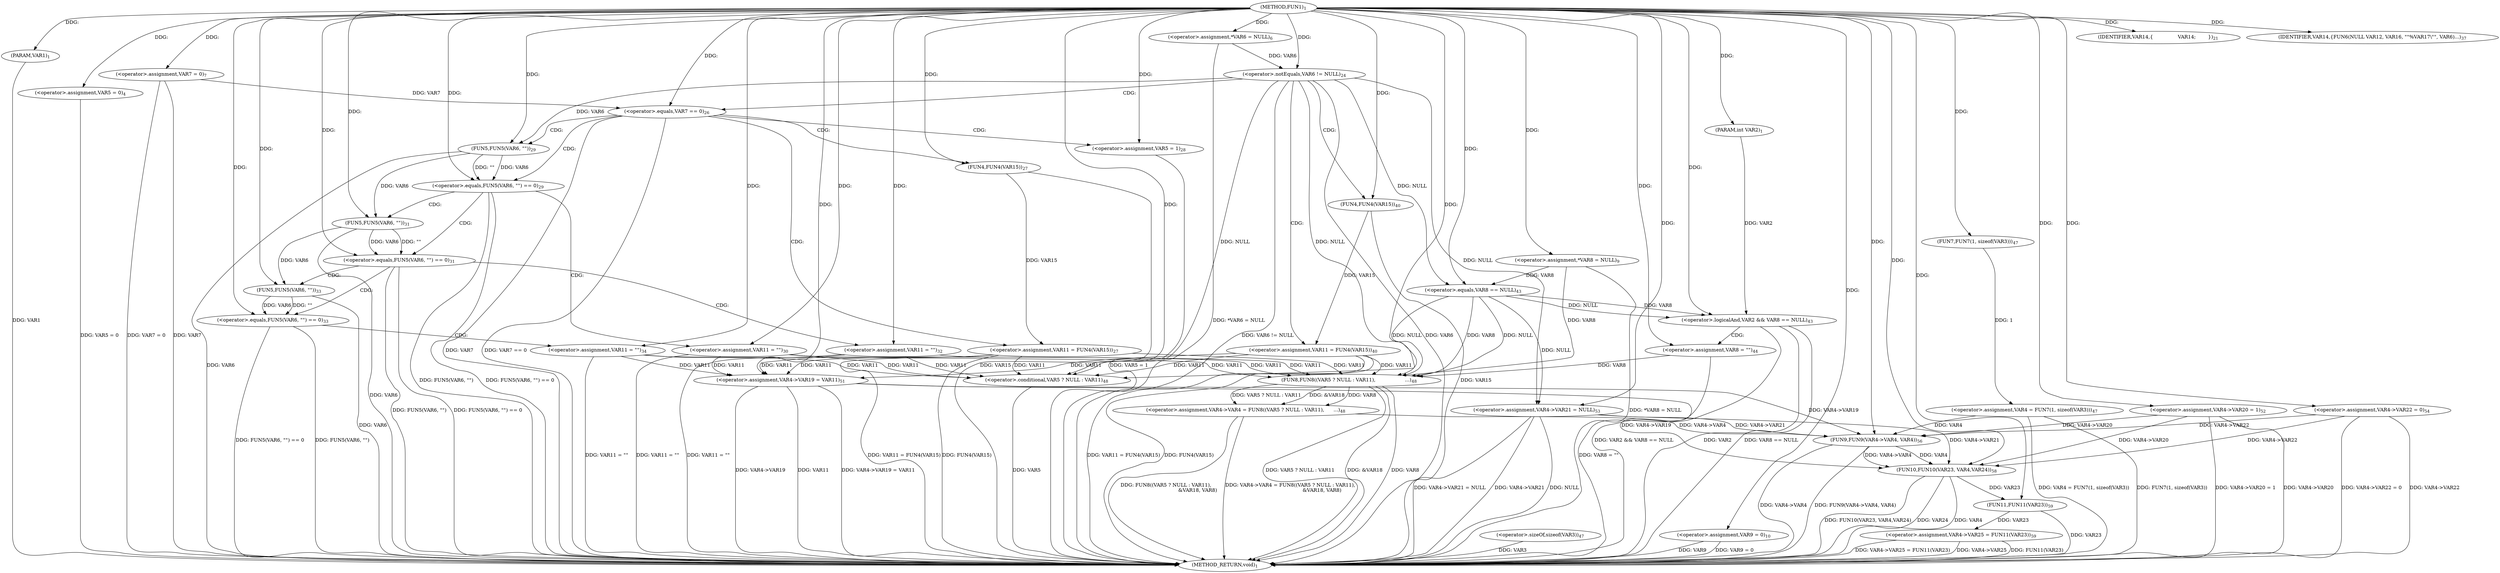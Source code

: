 digraph "FUN1" {  
"8" [label = <(METHOD,FUN1)<SUB>1</SUB>> ]
"163" [label = <(METHOD_RETURN,void)<SUB>1</SUB>> ]
"9" [label = <(PARAM,VAR1)<SUB>1</SUB>> ]
"10" [label = <(PARAM,int VAR2)<SUB>1</SUB>> ]
"14" [label = <(&lt;operator&gt;.assignment,VAR5 = 0)<SUB>4</SUB>> ]
"18" [label = <(&lt;operator&gt;.assignment,*VAR6 = NULL)<SUB>6</SUB>> ]
"22" [label = <(&lt;operator&gt;.assignment,VAR7 = 0)<SUB>7</SUB>> ]
"26" [label = <(&lt;operator&gt;.assignment,*VAR8 = NULL)<SUB>9</SUB>> ]
"30" [label = <(&lt;operator&gt;.assignment,VAR9 = 0)<SUB>10</SUB>> ]
"110" [label = <(&lt;operator&gt;.assignment,VAR4 = FUN7(1, sizeof(VAR3)))<SUB>47</SUB>> ]
"116" [label = <(&lt;operator&gt;.assignment,VAR4-&gt;VAR4 = FUN8((VAR5 ? NULL : VAR11),
      ...)<SUB>48</SUB>> ]
"128" [label = <(&lt;operator&gt;.assignment,VAR4-&gt;VAR19 = VAR11)<SUB>51</SUB>> ]
"133" [label = <(&lt;operator&gt;.assignment,VAR4-&gt;VAR20 = 1)<SUB>52</SUB>> ]
"138" [label = <(&lt;operator&gt;.assignment,VAR4-&gt;VAR21 = NULL)<SUB>53</SUB>> ]
"143" [label = <(&lt;operator&gt;.assignment,VAR4-&gt;VAR22 = 0)<SUB>54</SUB>> ]
"148" [label = <(FUN9,FUN9(VAR4-&gt;VAR4, VAR4))<SUB>56</SUB>> ]
"153" [label = <(FUN10,FUN10(VAR23, VAR4,VAR24))<SUB>58</SUB>> ]
"157" [label = <(&lt;operator&gt;.assignment,VAR4-&gt;VAR25 = FUN11(VAR23))<SUB>59</SUB>> ]
"39" [label = <(&lt;operator&gt;.notEquals,VAR6 != NULL)<SUB>24</SUB>> ]
"101" [label = <(&lt;operator&gt;.logicalAnd,VAR2 &amp;&amp; VAR8 == NULL)<SUB>43</SUB>> ]
"37" [label = <(IDENTIFIER,VAR14,{
                VAR14;
        })<SUB>21</SUB>> ]
"107" [label = <(&lt;operator&gt;.assignment,VAR8 = &quot;&quot;)<SUB>44</SUB>> ]
"112" [label = <(FUN7,FUN7(1, sizeof(VAR3)))<SUB>47</SUB>> ]
"120" [label = <(FUN8,FUN8((VAR5 ? NULL : VAR11),
                   ...)<SUB>48</SUB>> ]
"161" [label = <(FUN11,FUN11(VAR23))<SUB>59</SUB>> ]
"44" [label = <(&lt;operator&gt;.equals,VAR7 == 0)<SUB>26</SUB>> ]
"96" [label = <(&lt;operator&gt;.assignment,VAR11 = FUN4(VAR15))<SUB>40</SUB>> ]
"103" [label = <(&lt;operator&gt;.equals,VAR8 == NULL)<SUB>43</SUB>> ]
"114" [label = <(&lt;operator&gt;.sizeOf,sizeof(VAR3))<SUB>47</SUB>> ]
"121" [label = <(&lt;operator&gt;.conditional,VAR5 ? NULL : VAR11)<SUB>48</SUB>> ]
"48" [label = <(&lt;operator&gt;.assignment,VAR11 = FUN4(VAR15))<SUB>27</SUB>> ]
"52" [label = <(&lt;operator&gt;.assignment,VAR5 = 1)<SUB>28</SUB>> ]
"98" [label = <(FUN4,FUN4(VAR15))<SUB>40</SUB>> ]
"50" [label = <(FUN4,FUN4(VAR15))<SUB>27</SUB>> ]
"58" [label = <(&lt;operator&gt;.equals,FUN5(VAR6, &quot;&quot;) == 0)<SUB>29</SUB>> ]
"64" [label = <(&lt;operator&gt;.assignment,VAR11 = &quot;&quot;)<SUB>30</SUB>> ]
"59" [label = <(FUN5,FUN5(VAR6, &quot;&quot;))<SUB>29</SUB>> ]
"70" [label = <(&lt;operator&gt;.equals,FUN5(VAR6, &quot;&quot;) == 0)<SUB>31</SUB>> ]
"76" [label = <(&lt;operator&gt;.assignment,VAR11 = &quot;&quot;)<SUB>32</SUB>> ]
"71" [label = <(FUN5,FUN5(VAR6, &quot;&quot;))<SUB>31</SUB>> ]
"82" [label = <(&lt;operator&gt;.equals,FUN5(VAR6, &quot;&quot;) == 0)<SUB>33</SUB>> ]
"88" [label = <(&lt;operator&gt;.assignment,VAR11 = &quot;&quot;)<SUB>34</SUB>> ]
"83" [label = <(FUN5,FUN5(VAR6, &quot;&quot;))<SUB>33</SUB>> ]
"93" [label = <(IDENTIFIER,VAR14,{
			FUN6(NULL VAR12, VAR16, &quot;&quot;%VAR17\&quot;&quot;, VAR6)...)<SUB>37</SUB>> ]
  "9" -> "163"  [ label = "DDG: VAR1"] 
  "14" -> "163"  [ label = "DDG: VAR5 = 0"] 
  "18" -> "163"  [ label = "DDG: *VAR6 = NULL"] 
  "22" -> "163"  [ label = "DDG: VAR7"] 
  "22" -> "163"  [ label = "DDG: VAR7 = 0"] 
  "26" -> "163"  [ label = "DDG: *VAR8 = NULL"] 
  "30" -> "163"  [ label = "DDG: VAR9"] 
  "30" -> "163"  [ label = "DDG: VAR9 = 0"] 
  "39" -> "163"  [ label = "DDG: VAR6"] 
  "39" -> "163"  [ label = "DDG: VAR6 != NULL"] 
  "98" -> "163"  [ label = "DDG: VAR15"] 
  "96" -> "163"  [ label = "DDG: FUN4(VAR15)"] 
  "96" -> "163"  [ label = "DDG: VAR11 = FUN4(VAR15)"] 
  "44" -> "163"  [ label = "DDG: VAR7"] 
  "44" -> "163"  [ label = "DDG: VAR7 == 0"] 
  "59" -> "163"  [ label = "DDG: VAR6"] 
  "58" -> "163"  [ label = "DDG: FUN5(VAR6, &quot;&quot;)"] 
  "58" -> "163"  [ label = "DDG: FUN5(VAR6, &quot;&quot;) == 0"] 
  "71" -> "163"  [ label = "DDG: VAR6"] 
  "70" -> "163"  [ label = "DDG: FUN5(VAR6, &quot;&quot;)"] 
  "70" -> "163"  [ label = "DDG: FUN5(VAR6, &quot;&quot;) == 0"] 
  "83" -> "163"  [ label = "DDG: VAR6"] 
  "82" -> "163"  [ label = "DDG: FUN5(VAR6, &quot;&quot;)"] 
  "82" -> "163"  [ label = "DDG: FUN5(VAR6, &quot;&quot;) == 0"] 
  "88" -> "163"  [ label = "DDG: VAR11 = &quot;&quot;"] 
  "76" -> "163"  [ label = "DDG: VAR11 = &quot;&quot;"] 
  "64" -> "163"  [ label = "DDG: VAR11 = &quot;&quot;"] 
  "50" -> "163"  [ label = "DDG: VAR15"] 
  "48" -> "163"  [ label = "DDG: FUN4(VAR15)"] 
  "48" -> "163"  [ label = "DDG: VAR11 = FUN4(VAR15)"] 
  "52" -> "163"  [ label = "DDG: VAR5 = 1"] 
  "101" -> "163"  [ label = "DDG: VAR2"] 
  "101" -> "163"  [ label = "DDG: VAR8 == NULL"] 
  "101" -> "163"  [ label = "DDG: VAR2 &amp;&amp; VAR8 == NULL"] 
  "107" -> "163"  [ label = "DDG: VAR8 = &quot;&quot;"] 
  "110" -> "163"  [ label = "DDG: FUN7(1, sizeof(VAR3))"] 
  "110" -> "163"  [ label = "DDG: VAR4 = FUN7(1, sizeof(VAR3))"] 
  "121" -> "163"  [ label = "DDG: VAR5"] 
  "120" -> "163"  [ label = "DDG: VAR5 ? NULL : VAR11"] 
  "120" -> "163"  [ label = "DDG: &amp;VAR18"] 
  "120" -> "163"  [ label = "DDG: VAR8"] 
  "116" -> "163"  [ label = "DDG: FUN8((VAR5 ? NULL : VAR11),
                                         &amp;VAR18, VAR8)"] 
  "116" -> "163"  [ label = "DDG: VAR4-&gt;VAR4 = FUN8((VAR5 ? NULL : VAR11),
                                         &amp;VAR18, VAR8)"] 
  "128" -> "163"  [ label = "DDG: VAR4-&gt;VAR19"] 
  "128" -> "163"  [ label = "DDG: VAR11"] 
  "128" -> "163"  [ label = "DDG: VAR4-&gt;VAR19 = VAR11"] 
  "133" -> "163"  [ label = "DDG: VAR4-&gt;VAR20"] 
  "133" -> "163"  [ label = "DDG: VAR4-&gt;VAR20 = 1"] 
  "138" -> "163"  [ label = "DDG: VAR4-&gt;VAR21"] 
  "138" -> "163"  [ label = "DDG: NULL"] 
  "138" -> "163"  [ label = "DDG: VAR4-&gt;VAR21 = NULL"] 
  "143" -> "163"  [ label = "DDG: VAR4-&gt;VAR22"] 
  "143" -> "163"  [ label = "DDG: VAR4-&gt;VAR22 = 0"] 
  "148" -> "163"  [ label = "DDG: VAR4-&gt;VAR4"] 
  "148" -> "163"  [ label = "DDG: FUN9(VAR4-&gt;VAR4, VAR4)"] 
  "153" -> "163"  [ label = "DDG: VAR4"] 
  "153" -> "163"  [ label = "DDG: FUN10(VAR23, VAR4,VAR24)"] 
  "157" -> "163"  [ label = "DDG: VAR4-&gt;VAR25"] 
  "161" -> "163"  [ label = "DDG: VAR23"] 
  "157" -> "163"  [ label = "DDG: FUN11(VAR23)"] 
  "157" -> "163"  [ label = "DDG: VAR4-&gt;VAR25 = FUN11(VAR23)"] 
  "153" -> "163"  [ label = "DDG: VAR24"] 
  "114" -> "163"  [ label = "DDG: VAR3"] 
  "8" -> "9"  [ label = "DDG: "] 
  "8" -> "10"  [ label = "DDG: "] 
  "8" -> "14"  [ label = "DDG: "] 
  "8" -> "18"  [ label = "DDG: "] 
  "8" -> "22"  [ label = "DDG: "] 
  "8" -> "26"  [ label = "DDG: "] 
  "8" -> "30"  [ label = "DDG: "] 
  "112" -> "110"  [ label = "DDG: 1"] 
  "120" -> "116"  [ label = "DDG: VAR5 ? NULL : VAR11"] 
  "120" -> "116"  [ label = "DDG: &amp;VAR18"] 
  "120" -> "116"  [ label = "DDG: VAR8"] 
  "8" -> "128"  [ label = "DDG: "] 
  "96" -> "128"  [ label = "DDG: VAR11"] 
  "88" -> "128"  [ label = "DDG: VAR11"] 
  "76" -> "128"  [ label = "DDG: VAR11"] 
  "64" -> "128"  [ label = "DDG: VAR11"] 
  "48" -> "128"  [ label = "DDG: VAR11"] 
  "8" -> "133"  [ label = "DDG: "] 
  "8" -> "138"  [ label = "DDG: "] 
  "39" -> "138"  [ label = "DDG: NULL"] 
  "103" -> "138"  [ label = "DDG: NULL"] 
  "8" -> "143"  [ label = "DDG: "] 
  "161" -> "157"  [ label = "DDG: VAR23"] 
  "110" -> "148"  [ label = "DDG: VAR4"] 
  "116" -> "148"  [ label = "DDG: VAR4-&gt;VAR4"] 
  "128" -> "148"  [ label = "DDG: VAR4-&gt;VAR19"] 
  "133" -> "148"  [ label = "DDG: VAR4-&gt;VAR20"] 
  "138" -> "148"  [ label = "DDG: VAR4-&gt;VAR21"] 
  "143" -> "148"  [ label = "DDG: VAR4-&gt;VAR22"] 
  "8" -> "148"  [ label = "DDG: "] 
  "8" -> "153"  [ label = "DDG: "] 
  "128" -> "153"  [ label = "DDG: VAR4-&gt;VAR19"] 
  "133" -> "153"  [ label = "DDG: VAR4-&gt;VAR20"] 
  "138" -> "153"  [ label = "DDG: VAR4-&gt;VAR21"] 
  "143" -> "153"  [ label = "DDG: VAR4-&gt;VAR22"] 
  "148" -> "153"  [ label = "DDG: VAR4-&gt;VAR4"] 
  "148" -> "153"  [ label = "DDG: VAR4"] 
  "8" -> "37"  [ label = "DDG: "] 
  "18" -> "39"  [ label = "DDG: VAR6"] 
  "8" -> "39"  [ label = "DDG: "] 
  "10" -> "101"  [ label = "DDG: VAR2"] 
  "8" -> "101"  [ label = "DDG: "] 
  "103" -> "101"  [ label = "DDG: VAR8"] 
  "103" -> "101"  [ label = "DDG: NULL"] 
  "8" -> "107"  [ label = "DDG: "] 
  "8" -> "112"  [ label = "DDG: "] 
  "39" -> "120"  [ label = "DDG: NULL"] 
  "103" -> "120"  [ label = "DDG: NULL"] 
  "8" -> "120"  [ label = "DDG: "] 
  "96" -> "120"  [ label = "DDG: VAR11"] 
  "88" -> "120"  [ label = "DDG: VAR11"] 
  "76" -> "120"  [ label = "DDG: VAR11"] 
  "64" -> "120"  [ label = "DDG: VAR11"] 
  "48" -> "120"  [ label = "DDG: VAR11"] 
  "26" -> "120"  [ label = "DDG: VAR8"] 
  "103" -> "120"  [ label = "DDG: VAR8"] 
  "107" -> "120"  [ label = "DDG: VAR8"] 
  "153" -> "161"  [ label = "DDG: VAR23"] 
  "8" -> "161"  [ label = "DDG: "] 
  "98" -> "96"  [ label = "DDG: VAR15"] 
  "26" -> "103"  [ label = "DDG: VAR8"] 
  "8" -> "103"  [ label = "DDG: "] 
  "39" -> "103"  [ label = "DDG: NULL"] 
  "39" -> "121"  [ label = "DDG: NULL"] 
  "103" -> "121"  [ label = "DDG: NULL"] 
  "8" -> "121"  [ label = "DDG: "] 
  "96" -> "121"  [ label = "DDG: VAR11"] 
  "88" -> "121"  [ label = "DDG: VAR11"] 
  "76" -> "121"  [ label = "DDG: VAR11"] 
  "64" -> "121"  [ label = "DDG: VAR11"] 
  "48" -> "121"  [ label = "DDG: VAR11"] 
  "22" -> "44"  [ label = "DDG: VAR7"] 
  "8" -> "44"  [ label = "DDG: "] 
  "50" -> "48"  [ label = "DDG: VAR15"] 
  "8" -> "52"  [ label = "DDG: "] 
  "8" -> "98"  [ label = "DDG: "] 
  "8" -> "50"  [ label = "DDG: "] 
  "59" -> "58"  [ label = "DDG: VAR6"] 
  "59" -> "58"  [ label = "DDG: &quot;&quot;"] 
  "8" -> "58"  [ label = "DDG: "] 
  "8" -> "64"  [ label = "DDG: "] 
  "39" -> "59"  [ label = "DDG: VAR6"] 
  "8" -> "59"  [ label = "DDG: "] 
  "71" -> "70"  [ label = "DDG: VAR6"] 
  "71" -> "70"  [ label = "DDG: &quot;&quot;"] 
  "8" -> "70"  [ label = "DDG: "] 
  "8" -> "76"  [ label = "DDG: "] 
  "59" -> "71"  [ label = "DDG: VAR6"] 
  "8" -> "71"  [ label = "DDG: "] 
  "83" -> "82"  [ label = "DDG: VAR6"] 
  "83" -> "82"  [ label = "DDG: &quot;&quot;"] 
  "8" -> "82"  [ label = "DDG: "] 
  "8" -> "88"  [ label = "DDG: "] 
  "71" -> "83"  [ label = "DDG: VAR6"] 
  "8" -> "83"  [ label = "DDG: "] 
  "8" -> "93"  [ label = "DDG: "] 
  "39" -> "96"  [ label = "CDG: "] 
  "39" -> "98"  [ label = "CDG: "] 
  "39" -> "44"  [ label = "CDG: "] 
  "101" -> "107"  [ label = "CDG: "] 
  "44" -> "48"  [ label = "CDG: "] 
  "44" -> "52"  [ label = "CDG: "] 
  "44" -> "50"  [ label = "CDG: "] 
  "44" -> "59"  [ label = "CDG: "] 
  "44" -> "58"  [ label = "CDG: "] 
  "58" -> "64"  [ label = "CDG: "] 
  "58" -> "71"  [ label = "CDG: "] 
  "58" -> "70"  [ label = "CDG: "] 
  "70" -> "76"  [ label = "CDG: "] 
  "70" -> "82"  [ label = "CDG: "] 
  "70" -> "83"  [ label = "CDG: "] 
  "82" -> "88"  [ label = "CDG: "] 
}
